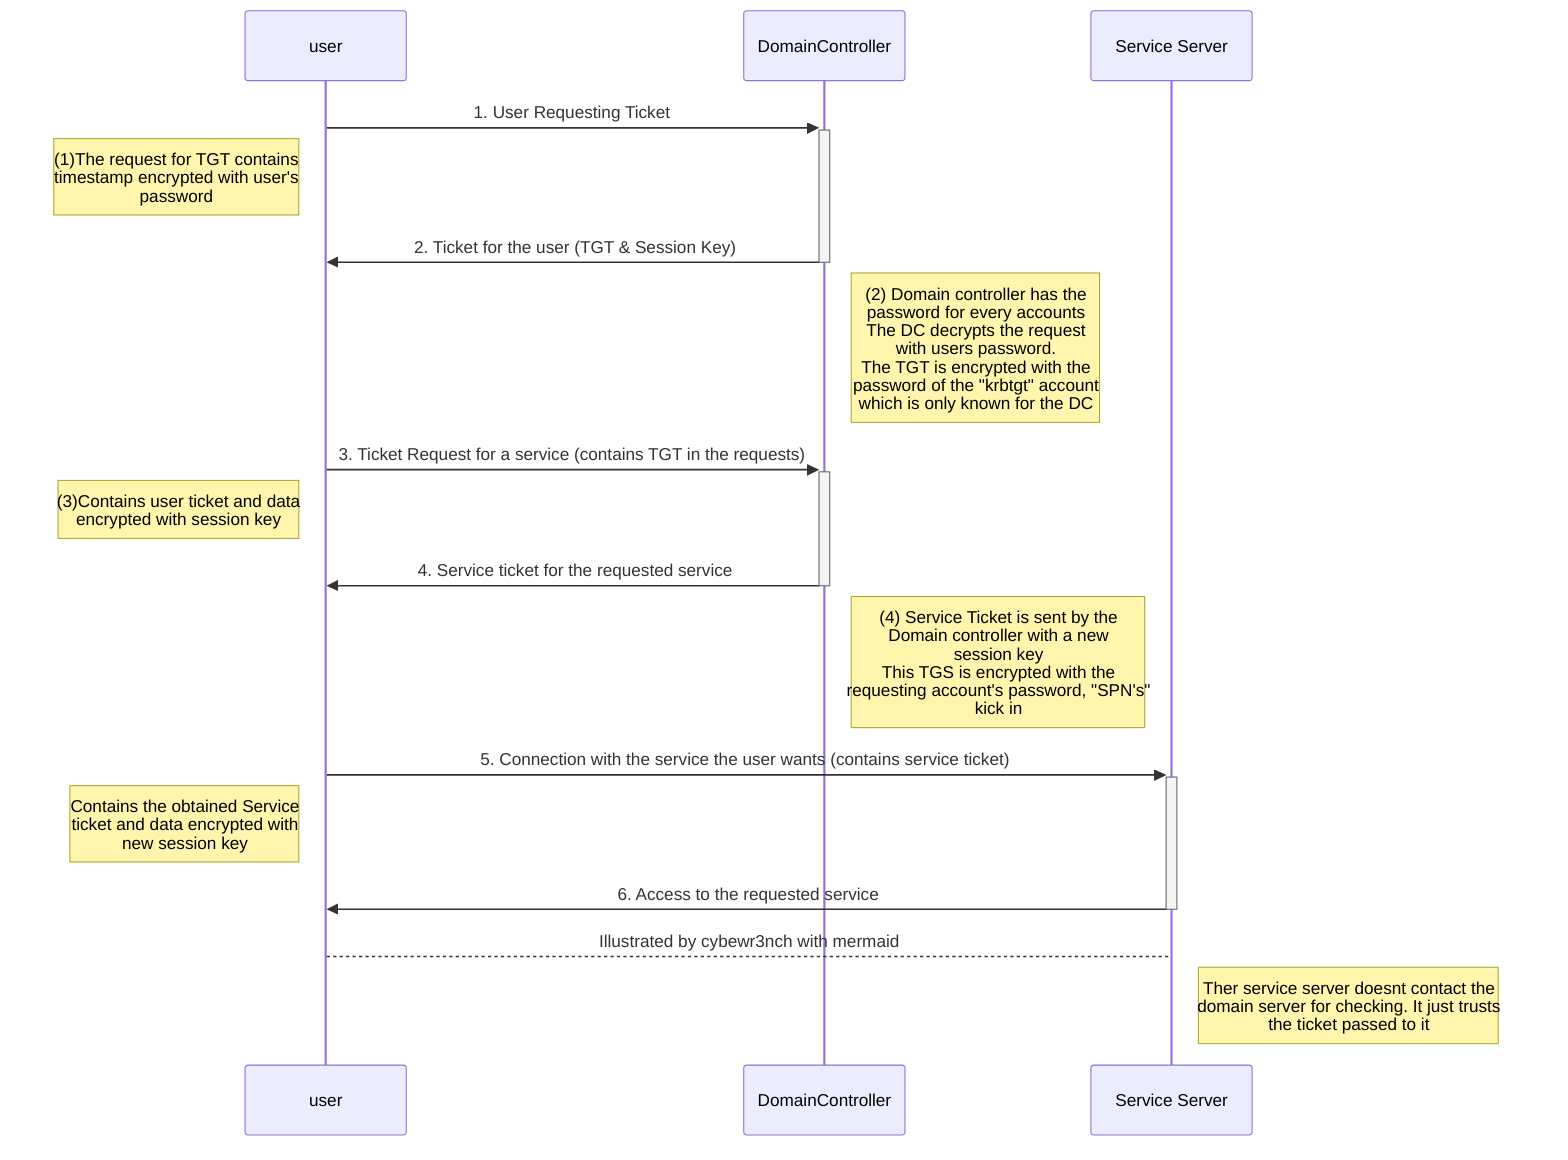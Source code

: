 sequenceDiagram
    user->>+DomainController: 1. User Requesting Ticket
    note left of user: (1)The request for TGT contains <br> timestamp encrypted with user's<br> password
    DomainController->>-user: 2. Ticket for the user (TGT & Session Key)
    note right of DomainController: (2) Domain controller has the <br> password for every accounts<br> The DC decrypts the request<br> with users password. <br> The TGT is encrypted with the <br> password of the "krbtgt" account<br> which is only known for the DC
    user->>+DomainController: 3. Ticket Request for a service (contains TGT in the requests)
    note left of user: (3)Contains user ticket and data <br> encrypted with session key
    DomainController->>-user: 4. Service ticket for the requested service
    note right of DomainController: (4) Service Ticket is sent by the<br> Domain controller with  a new <br> session key<br> This TGS is encrypted with the<br> requesting account's password, "SPN's"<br> kick in
    user->>+Service Server: 5. Connection with the service the user wants (contains service ticket)
    note left of user: Contains the obtained Service<br> ticket and data encrypted with <br> new session key
    Service Server->>-user: 6. Access to the requested service
    user-->Service Server : Illustrated by cybewr3nch with mermaid
    note right of Service Server: Ther service server doesnt contact the <br> domain server for checking. It just trusts<br> the ticket passed to it